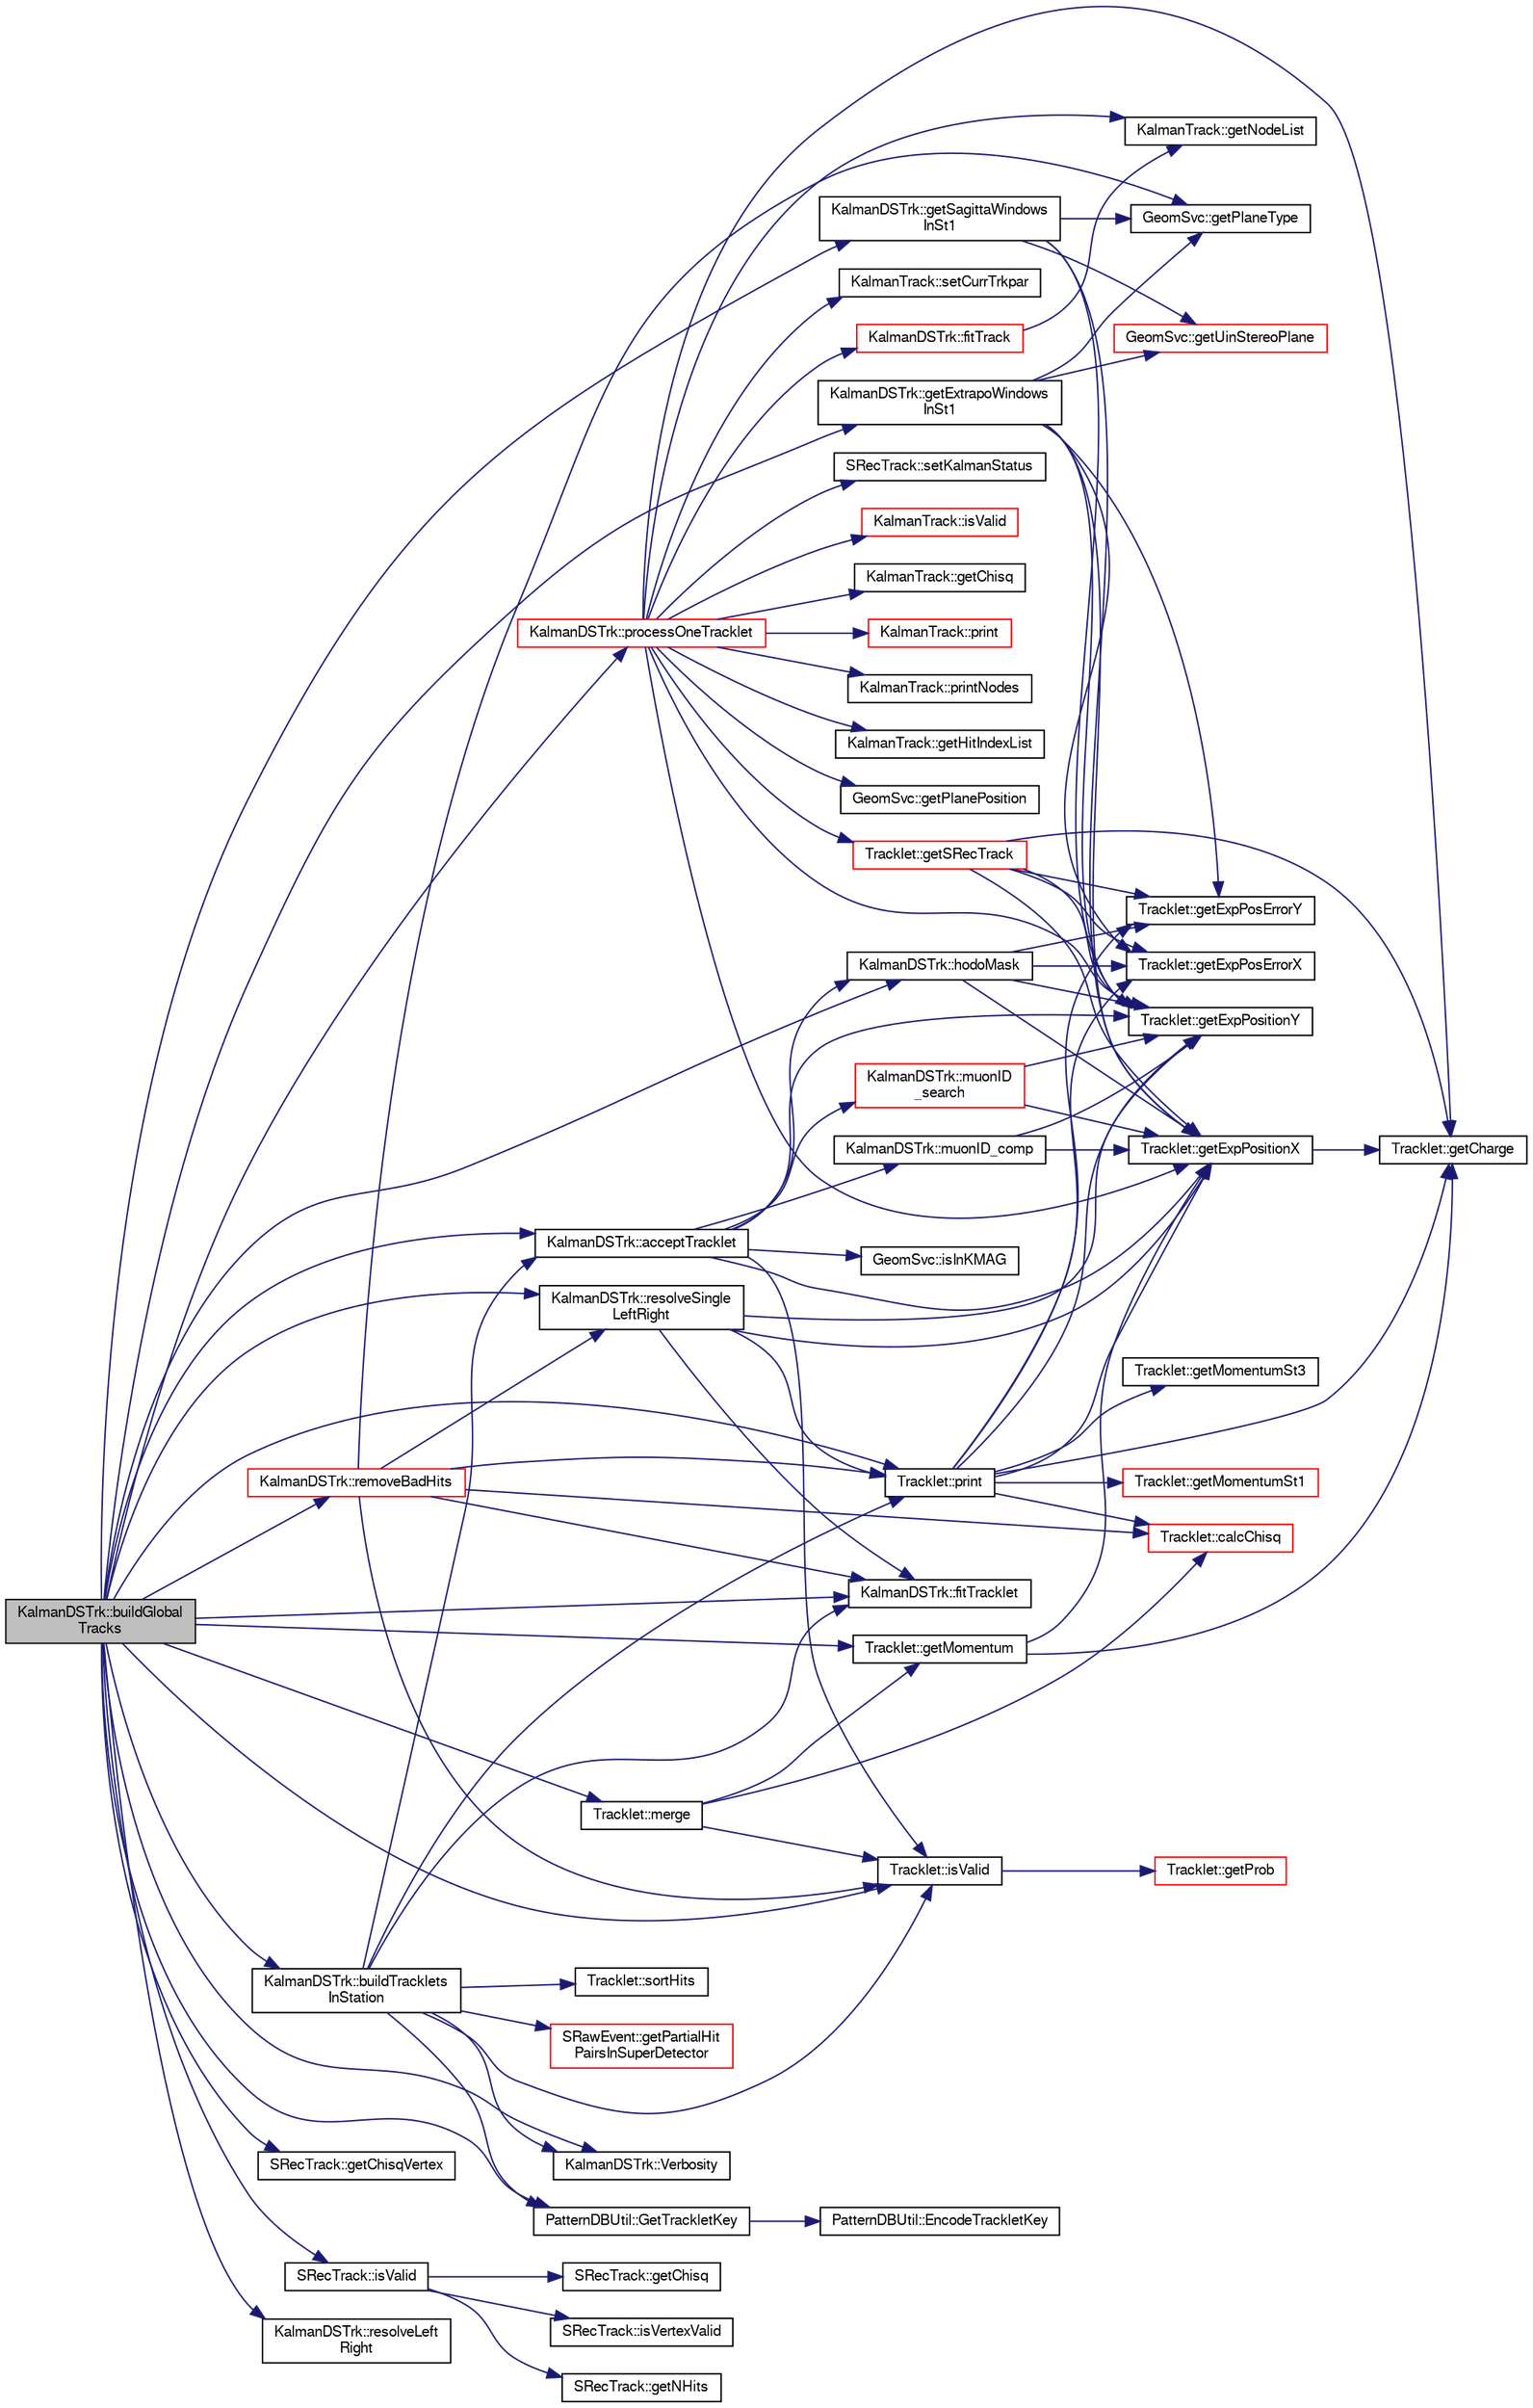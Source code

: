 digraph "KalmanDSTrk::buildGlobalTracks"
{
  bgcolor="transparent";
  edge [fontname="FreeSans",fontsize="10",labelfontname="FreeSans",labelfontsize="10"];
  node [fontname="FreeSans",fontsize="10",shape=record];
  rankdir="LR";
  Node1 [label="KalmanDSTrk::buildGlobal\lTracks",height=0.2,width=0.4,color="black", fillcolor="grey75", style="filled" fontcolor="black"];
  Node1 -> Node2 [color="midnightblue",fontsize="10",style="solid",fontname="FreeSans"];
  Node2 [label="KalmanDSTrk::acceptTracklet",height=0.2,width=0.4,color="black",URL="$db/daa/classKalmanDSTrk.html#ac07dbe14e15a8c5fbbca52c118865d33"];
  Node2 -> Node3 [color="midnightblue",fontsize="10",style="solid",fontname="FreeSans"];
  Node3 [label="Tracklet::getExpPositionX",height=0.2,width=0.4,color="black",URL="$d2/d26/classTracklet.html#a34dc65d53a8d13dd4f2cf35ee7f24573"];
  Node3 -> Node4 [color="midnightblue",fontsize="10",style="solid",fontname="FreeSans"];
  Node4 [label="Tracklet::getCharge",height=0.2,width=0.4,color="black",URL="$d2/d26/classTracklet.html#a1f2be06375c110356dabc35f1033ea73"];
  Node2 -> Node5 [color="midnightblue",fontsize="10",style="solid",fontname="FreeSans"];
  Node5 [label="Tracklet::getExpPositionY",height=0.2,width=0.4,color="black",URL="$d2/d26/classTracklet.html#acfa229de89a95c51f515f9fec5763108"];
  Node2 -> Node6 [color="midnightblue",fontsize="10",style="solid",fontname="FreeSans"];
  Node6 [label="KalmanDSTrk::hodoMask",height=0.2,width=0.4,color="black",URL="$db/daa/classKalmanDSTrk.html#ad56551b49302a8483ec62d2e5b830085"];
  Node6 -> Node3 [color="midnightblue",fontsize="10",style="solid",fontname="FreeSans"];
  Node6 -> Node5 [color="midnightblue",fontsize="10",style="solid",fontname="FreeSans"];
  Node6 -> Node7 [color="midnightblue",fontsize="10",style="solid",fontname="FreeSans"];
  Node7 [label="Tracklet::getExpPosErrorX",height=0.2,width=0.4,color="black",URL="$d2/d26/classTracklet.html#ad25a91b7c2a619e3b9a59358626b181b"];
  Node6 -> Node8 [color="midnightblue",fontsize="10",style="solid",fontname="FreeSans"];
  Node8 [label="Tracklet::getExpPosErrorY",height=0.2,width=0.4,color="black",URL="$d2/d26/classTracklet.html#ae1ac06ed407411fa5aedd42e5ca1d710"];
  Node2 -> Node9 [color="midnightblue",fontsize="10",style="solid",fontname="FreeSans"];
  Node9 [label="GeomSvc::isInKMAG",height=0.2,width=0.4,color="black",URL="$d0/da0/classGeomSvc.html#a69586ef9100d9c369aa5ed31c0e27190"];
  Node2 -> Node10 [color="midnightblue",fontsize="10",style="solid",fontname="FreeSans"];
  Node10 [label="Tracklet::isValid",height=0.2,width=0.4,color="black",URL="$d2/d26/classTracklet.html#aca9d101f5ea9336e2e64e9417735b960",tooltip="isValid returns non zero if object contains vailid data "];
  Node10 -> Node11 [color="midnightblue",fontsize="10",style="solid",fontname="FreeSans"];
  Node11 [label="Tracklet::getProb",height=0.2,width=0.4,color="red",URL="$d2/d26/classTracklet.html#adca6f6eddbd98bcbdf892f434e473dee"];
  Node2 -> Node12 [color="midnightblue",fontsize="10",style="solid",fontname="FreeSans"];
  Node12 [label="KalmanDSTrk::muonID_comp",height=0.2,width=0.4,color="black",URL="$db/daa/classKalmanDSTrk.html#a4c7987b3b868494c5c16695f151cd0f1"];
  Node12 -> Node3 [color="midnightblue",fontsize="10",style="solid",fontname="FreeSans"];
  Node12 -> Node5 [color="midnightblue",fontsize="10",style="solid",fontname="FreeSans"];
  Node2 -> Node13 [color="midnightblue",fontsize="10",style="solid",fontname="FreeSans"];
  Node13 [label="KalmanDSTrk::muonID\l_search",height=0.2,width=0.4,color="red",URL="$db/daa/classKalmanDSTrk.html#ad5e83ecd7c597cedf5dab19a73aeb1f5"];
  Node13 -> Node3 [color="midnightblue",fontsize="10",style="solid",fontname="FreeSans"];
  Node13 -> Node5 [color="midnightblue",fontsize="10",style="solid",fontname="FreeSans"];
  Node1 -> Node14 [color="midnightblue",fontsize="10",style="solid",fontname="FreeSans"];
  Node14 [label="KalmanDSTrk::buildTracklets\lInStation",height=0.2,width=0.4,color="black",URL="$db/daa/classKalmanDSTrk.html#ab77ac8dc274c5df2658d12c96494d29e",tooltip="Tracklet finding stuff. "];
  Node14 -> Node15 [color="midnightblue",fontsize="10",style="solid",fontname="FreeSans"];
  Node15 [label="SRawEvent::getPartialHit\lPairsInSuperDetector",height=0.2,width=0.4,color="red",URL="$d5/d83/classSRawEvent.html#a33468312a0fdd8ebe82ce5f56ce0f1c8"];
  Node14 -> Node16 [color="midnightblue",fontsize="10",style="solid",fontname="FreeSans"];
  Node16 [label="PatternDBUtil::GetTrackletKey",height=0.2,width=0.4,color="black",URL="$d2/d0e/classPatternDBUtil.html#aed9e2391bc8fb196796eacee685ef5db"];
  Node16 -> Node17 [color="midnightblue",fontsize="10",style="solid",fontname="FreeSans"];
  Node17 [label="PatternDBUtil::EncodeTrackletKey",height=0.2,width=0.4,color="black",URL="$d2/d0e/classPatternDBUtil.html#a0d4144f29bbb122324526cbabd60756c"];
  Node14 -> Node18 [color="midnightblue",fontsize="10",style="solid",fontname="FreeSans"];
  Node18 [label="KalmanDSTrk::Verbosity",height=0.2,width=0.4,color="black",URL="$db/daa/classKalmanDSTrk.html#a27c1f448833fb11030e9e14edaab1de4"];
  Node14 -> Node19 [color="midnightblue",fontsize="10",style="solid",fontname="FreeSans"];
  Node19 [label="Tracklet::sortHits",height=0.2,width=0.4,color="black",URL="$d2/d26/classTracklet.html#a517e8e0a3ccc7678ef2a0cdfa5f7168d"];
  Node14 -> Node10 [color="midnightblue",fontsize="10",style="solid",fontname="FreeSans"];
  Node14 -> Node20 [color="midnightblue",fontsize="10",style="solid",fontname="FreeSans"];
  Node20 [label="KalmanDSTrk::fitTracklet",height=0.2,width=0.4,color="black",URL="$db/daa/classKalmanDSTrk.html#a7f85c61feb66250b806bbeb6b2b71ff1"];
  Node14 -> Node21 [color="midnightblue",fontsize="10",style="solid",fontname="FreeSans"];
  Node21 [label="Tracklet::print",height=0.2,width=0.4,color="black",URL="$d2/d26/classTracklet.html#ae35d72a1a17879f996f97a31df948db4"];
  Node21 -> Node22 [color="midnightblue",fontsize="10",style="solid",fontname="FreeSans"];
  Node22 [label="Tracklet::calcChisq",height=0.2,width=0.4,color="red",URL="$d2/d26/classTracklet.html#af4572336b769b0e1f0b2d679887bab5d"];
  Node21 -> Node23 [color="midnightblue",fontsize="10",style="solid",fontname="FreeSans"];
  Node23 [label="Tracklet::getMomentumSt1",height=0.2,width=0.4,color="red",URL="$d2/d26/classTracklet.html#ac310f24d1ee58a7399dc27adda34631c"];
  Node21 -> Node24 [color="midnightblue",fontsize="10",style="solid",fontname="FreeSans"];
  Node24 [label="Tracklet::getMomentumSt3",height=0.2,width=0.4,color="black",URL="$d2/d26/classTracklet.html#ae9796a5b5b679759493927b0e5a38f7e"];
  Node21 -> Node4 [color="midnightblue",fontsize="10",style="solid",fontname="FreeSans"];
  Node21 -> Node3 [color="midnightblue",fontsize="10",style="solid",fontname="FreeSans"];
  Node21 -> Node7 [color="midnightblue",fontsize="10",style="solid",fontname="FreeSans"];
  Node21 -> Node5 [color="midnightblue",fontsize="10",style="solid",fontname="FreeSans"];
  Node21 -> Node8 [color="midnightblue",fontsize="10",style="solid",fontname="FreeSans"];
  Node14 -> Node2 [color="midnightblue",fontsize="10",style="solid",fontname="FreeSans"];
  Node1 -> Node20 [color="midnightblue",fontsize="10",style="solid",fontname="FreeSans"];
  Node1 -> Node25 [color="midnightblue",fontsize="10",style="solid",fontname="FreeSans"];
  Node25 [label="SRecTrack::getChisqVertex",height=0.2,width=0.4,color="black",URL="$d6/db1/classSRecTrack.html#afd6e6845e0b2b8a6ff5f0c5af61abb55"];
  Node1 -> Node26 [color="midnightblue",fontsize="10",style="solid",fontname="FreeSans"];
  Node26 [label="KalmanDSTrk::getExtrapoWindows\lInSt1",height=0.2,width=0.4,color="black",URL="$db/daa/classKalmanDSTrk.html#acbf1658718f2fbe59d795d6f41a20027"];
  Node26 -> Node27 [color="midnightblue",fontsize="10",style="solid",fontname="FreeSans"];
  Node27 [label="GeomSvc::getPlaneType",height=0.2,width=0.4,color="black",URL="$d0/da0/classGeomSvc.html#ac22b1c50a84423eb7aa7792595c2fca1"];
  Node26 -> Node3 [color="midnightblue",fontsize="10",style="solid",fontname="FreeSans"];
  Node26 -> Node5 [color="midnightblue",fontsize="10",style="solid",fontname="FreeSans"];
  Node26 -> Node7 [color="midnightblue",fontsize="10",style="solid",fontname="FreeSans"];
  Node26 -> Node8 [color="midnightblue",fontsize="10",style="solid",fontname="FreeSans"];
  Node26 -> Node28 [color="midnightblue",fontsize="10",style="solid",fontname="FreeSans"];
  Node28 [label="GeomSvc::getUinStereoPlane",height=0.2,width=0.4,color="red",URL="$d0/da0/classGeomSvc.html#ad3634b2f30bd7d95b2c1e4b7061fbfd0"];
  Node1 -> Node29 [color="midnightblue",fontsize="10",style="solid",fontname="FreeSans"];
  Node29 [label="Tracklet::getMomentum",height=0.2,width=0.4,color="black",URL="$d2/d26/classTracklet.html#a766bdd8c80191d06012bb3d0b7d8c889"];
  Node29 -> Node4 [color="midnightblue",fontsize="10",style="solid",fontname="FreeSans"];
  Node29 -> Node3 [color="midnightblue",fontsize="10",style="solid",fontname="FreeSans"];
  Node1 -> Node30 [color="midnightblue",fontsize="10",style="solid",fontname="FreeSans"];
  Node30 [label="KalmanDSTrk::getSagittaWindows\lInSt1",height=0.2,width=0.4,color="black",URL="$db/daa/classKalmanDSTrk.html#a9478d29eb6c32ab6a465c6f9eed0f060"];
  Node30 -> Node3 [color="midnightblue",fontsize="10",style="solid",fontname="FreeSans"];
  Node30 -> Node5 [color="midnightblue",fontsize="10",style="solid",fontname="FreeSans"];
  Node30 -> Node27 [color="midnightblue",fontsize="10",style="solid",fontname="FreeSans"];
  Node30 -> Node28 [color="midnightblue",fontsize="10",style="solid",fontname="FreeSans"];
  Node1 -> Node16 [color="midnightblue",fontsize="10",style="solid",fontname="FreeSans"];
  Node1 -> Node6 [color="midnightblue",fontsize="10",style="solid",fontname="FreeSans"];
  Node1 -> Node31 [color="midnightblue",fontsize="10",style="solid",fontname="FreeSans"];
  Node31 [label="SRecTrack::isValid",height=0.2,width=0.4,color="black",URL="$d6/db1/classSRecTrack.html#a698b0cb0c6ebd209a0eeb514cc83a95e",tooltip="isValid returns non zero if object contains vailid data "];
  Node31 -> Node32 [color="midnightblue",fontsize="10",style="solid",fontname="FreeSans"];
  Node32 [label="SRecTrack::isVertexValid",height=0.2,width=0.4,color="black",URL="$d6/db1/classSRecTrack.html#ad7dc234576d248ff18271226f953c795",tooltip="Vertex stuff. "];
  Node31 -> Node33 [color="midnightblue",fontsize="10",style="solid",fontname="FreeSans"];
  Node33 [label="SRecTrack::getNHits",height=0.2,width=0.4,color="black",URL="$d6/db1/classSRecTrack.html#a1a235c963d37623d63ca1bf73fef9787"];
  Node31 -> Node34 [color="midnightblue",fontsize="10",style="solid",fontname="FreeSans"];
  Node34 [label="SRecTrack::getChisq",height=0.2,width=0.4,color="black",URL="$d6/db1/classSRecTrack.html#a5995dc01745eefec3b04b549123d4895"];
  Node1 -> Node10 [color="midnightblue",fontsize="10",style="solid",fontname="FreeSans"];
  Node1 -> Node35 [color="midnightblue",fontsize="10",style="solid",fontname="FreeSans"];
  Node35 [label="Tracklet::merge",height=0.2,width=0.4,color="black",URL="$d2/d26/classTracklet.html#aee5b5f15d7f0485b9bb3897defcea876"];
  Node35 -> Node29 [color="midnightblue",fontsize="10",style="solid",fontname="FreeSans"];
  Node35 -> Node22 [color="midnightblue",fontsize="10",style="solid",fontname="FreeSans"];
  Node35 -> Node10 [color="midnightblue",fontsize="10",style="solid",fontname="FreeSans"];
  Node1 -> Node21 [color="midnightblue",fontsize="10",style="solid",fontname="FreeSans"];
  Node1 -> Node36 [color="midnightblue",fontsize="10",style="solid",fontname="FreeSans"];
  Node36 [label="KalmanDSTrk::processOneTracklet",height=0.2,width=0.4,color="red",URL="$db/daa/classKalmanDSTrk.html#ace95cba717e2c3b24dfb46e8d458f61a",tooltip="Track fitting stuff. "];
  Node36 -> Node37 [color="midnightblue",fontsize="10",style="solid",fontname="FreeSans"];
  Node37 [label="KalmanTrack::getNodeList",height=0.2,width=0.4,color="black",URL="$d9/dc3/classKalmanTrack.html#a5131a89f46b93d34ece2b08c442845cc"];
  Node36 -> Node38 [color="midnightblue",fontsize="10",style="solid",fontname="FreeSans"];
  Node38 [label="KalmanTrack::getHitIndexList",height=0.2,width=0.4,color="black",URL="$d9/dc3/classKalmanTrack.html#a8b5dfe0c3b90ca7364ffa0e1b0a8c095",tooltip="Get the list of hits associated. "];
  Node36 -> Node39 [color="midnightblue",fontsize="10",style="solid",fontname="FreeSans"];
  Node39 [label="GeomSvc::getPlanePosition",height=0.2,width=0.4,color="black",URL="$d0/da0/classGeomSvc.html#a58a3d25847e956be5173e1c0241d8cc3"];
  Node36 -> Node4 [color="midnightblue",fontsize="10",style="solid",fontname="FreeSans"];
  Node36 -> Node3 [color="midnightblue",fontsize="10",style="solid",fontname="FreeSans"];
  Node36 -> Node5 [color="midnightblue",fontsize="10",style="solid",fontname="FreeSans"];
  Node36 -> Node40 [color="midnightblue",fontsize="10",style="solid",fontname="FreeSans"];
  Node40 [label="KalmanTrack::setCurrTrkpar",height=0.2,width=0.4,color="black",URL="$d9/dc3/classKalmanTrack.html#a864c3756a797ab658515bbc1c8206633",tooltip="set the current track parameter "];
  Node36 -> Node41 [color="midnightblue",fontsize="10",style="solid",fontname="FreeSans"];
  Node41 [label="KalmanDSTrk::fitTrack",height=0.2,width=0.4,color="red",URL="$db/daa/classKalmanDSTrk.html#a6ef1da3cf3344ef3215f9618c1cfe21f"];
  Node41 -> Node37 [color="midnightblue",fontsize="10",style="solid",fontname="FreeSans"];
  Node36 -> Node42 [color="midnightblue",fontsize="10",style="solid",fontname="FreeSans"];
  Node42 [label="Tracklet::getSRecTrack",height=0.2,width=0.4,color="red",URL="$d2/d26/classTracklet.html#aa0ca7e43f4d1359b0068c35299a70db5"];
  Node42 -> Node4 [color="midnightblue",fontsize="10",style="solid",fontname="FreeSans"];
  Node42 -> Node3 [color="midnightblue",fontsize="10",style="solid",fontname="FreeSans"];
  Node42 -> Node5 [color="midnightblue",fontsize="10",style="solid",fontname="FreeSans"];
  Node42 -> Node7 [color="midnightblue",fontsize="10",style="solid",fontname="FreeSans"];
  Node42 -> Node8 [color="midnightblue",fontsize="10",style="solid",fontname="FreeSans"];
  Node36 -> Node43 [color="midnightblue",fontsize="10",style="solid",fontname="FreeSans"];
  Node43 [label="SRecTrack::setKalmanStatus",height=0.2,width=0.4,color="black",URL="$d6/db1/classSRecTrack.html#aee3ab88e74dec6985c2bedefd698f594"];
  Node36 -> Node44 [color="midnightblue",fontsize="10",style="solid",fontname="FreeSans"];
  Node44 [label="KalmanTrack::isValid",height=0.2,width=0.4,color="red",URL="$d9/dc3/classKalmanTrack.html#a8024f527b25df1f1ec4bb31972473b81",tooltip="Self check to see if it is null. "];
  Node36 -> Node45 [color="midnightblue",fontsize="10",style="solid",fontname="FreeSans"];
  Node45 [label="KalmanTrack::getChisq",height=0.2,width=0.4,color="black",URL="$d9/dc3/classKalmanTrack.html#ad5ef74d239b6c85ca6b3533866f72781"];
  Node36 -> Node46 [color="midnightblue",fontsize="10",style="solid",fontname="FreeSans"];
  Node46 [label="KalmanTrack::print",height=0.2,width=0.4,color="red",URL="$d9/dc3/classKalmanTrack.html#a81c4035ba4ab14a326924a80665e69ed",tooltip="Debugging print. "];
  Node36 -> Node47 [color="midnightblue",fontsize="10",style="solid",fontname="FreeSans"];
  Node47 [label="KalmanTrack::printNodes",height=0.2,width=0.4,color="black",URL="$d9/dc3/classKalmanTrack.html#a94f236f485a5ea28bd02cded4d8a00bc"];
  Node1 -> Node48 [color="midnightblue",fontsize="10",style="solid",fontname="FreeSans"];
  Node48 [label="KalmanDSTrk::removeBadHits",height=0.2,width=0.4,color="red",URL="$db/daa/classKalmanDSTrk.html#a3f6e88dab44e27eebd46211c27a144ec"];
  Node48 -> Node22 [color="midnightblue",fontsize="10",style="solid",fontname="FreeSans"];
  Node48 -> Node21 [color="midnightblue",fontsize="10",style="solid",fontname="FreeSans"];
  Node48 -> Node10 [color="midnightblue",fontsize="10",style="solid",fontname="FreeSans"];
  Node48 -> Node27 [color="midnightblue",fontsize="10",style="solid",fontname="FreeSans"];
  Node48 -> Node20 [color="midnightblue",fontsize="10",style="solid",fontname="FreeSans"];
  Node48 -> Node49 [color="midnightblue",fontsize="10",style="solid",fontname="FreeSans"];
  Node49 [label="KalmanDSTrk::resolveSingle\lLeftRight",height=0.2,width=0.4,color="black",URL="$db/daa/classKalmanDSTrk.html#a21fe29527e13bd2493781fc87c8c3a61"];
  Node49 -> Node21 [color="midnightblue",fontsize="10",style="solid",fontname="FreeSans"];
  Node49 -> Node3 [color="midnightblue",fontsize="10",style="solid",fontname="FreeSans"];
  Node49 -> Node5 [color="midnightblue",fontsize="10",style="solid",fontname="FreeSans"];
  Node49 -> Node20 [color="midnightblue",fontsize="10",style="solid",fontname="FreeSans"];
  Node1 -> Node50 [color="midnightblue",fontsize="10",style="solid",fontname="FreeSans"];
  Node50 [label="KalmanDSTrk::resolveLeft\lRight",height=0.2,width=0.4,color="black",URL="$db/daa/classKalmanDSTrk.html#a6b601939c8c3b95a8a4df5b4a25f550e"];
  Node1 -> Node49 [color="midnightblue",fontsize="10",style="solid",fontname="FreeSans"];
  Node1 -> Node18 [color="midnightblue",fontsize="10",style="solid",fontname="FreeSans"];
}
